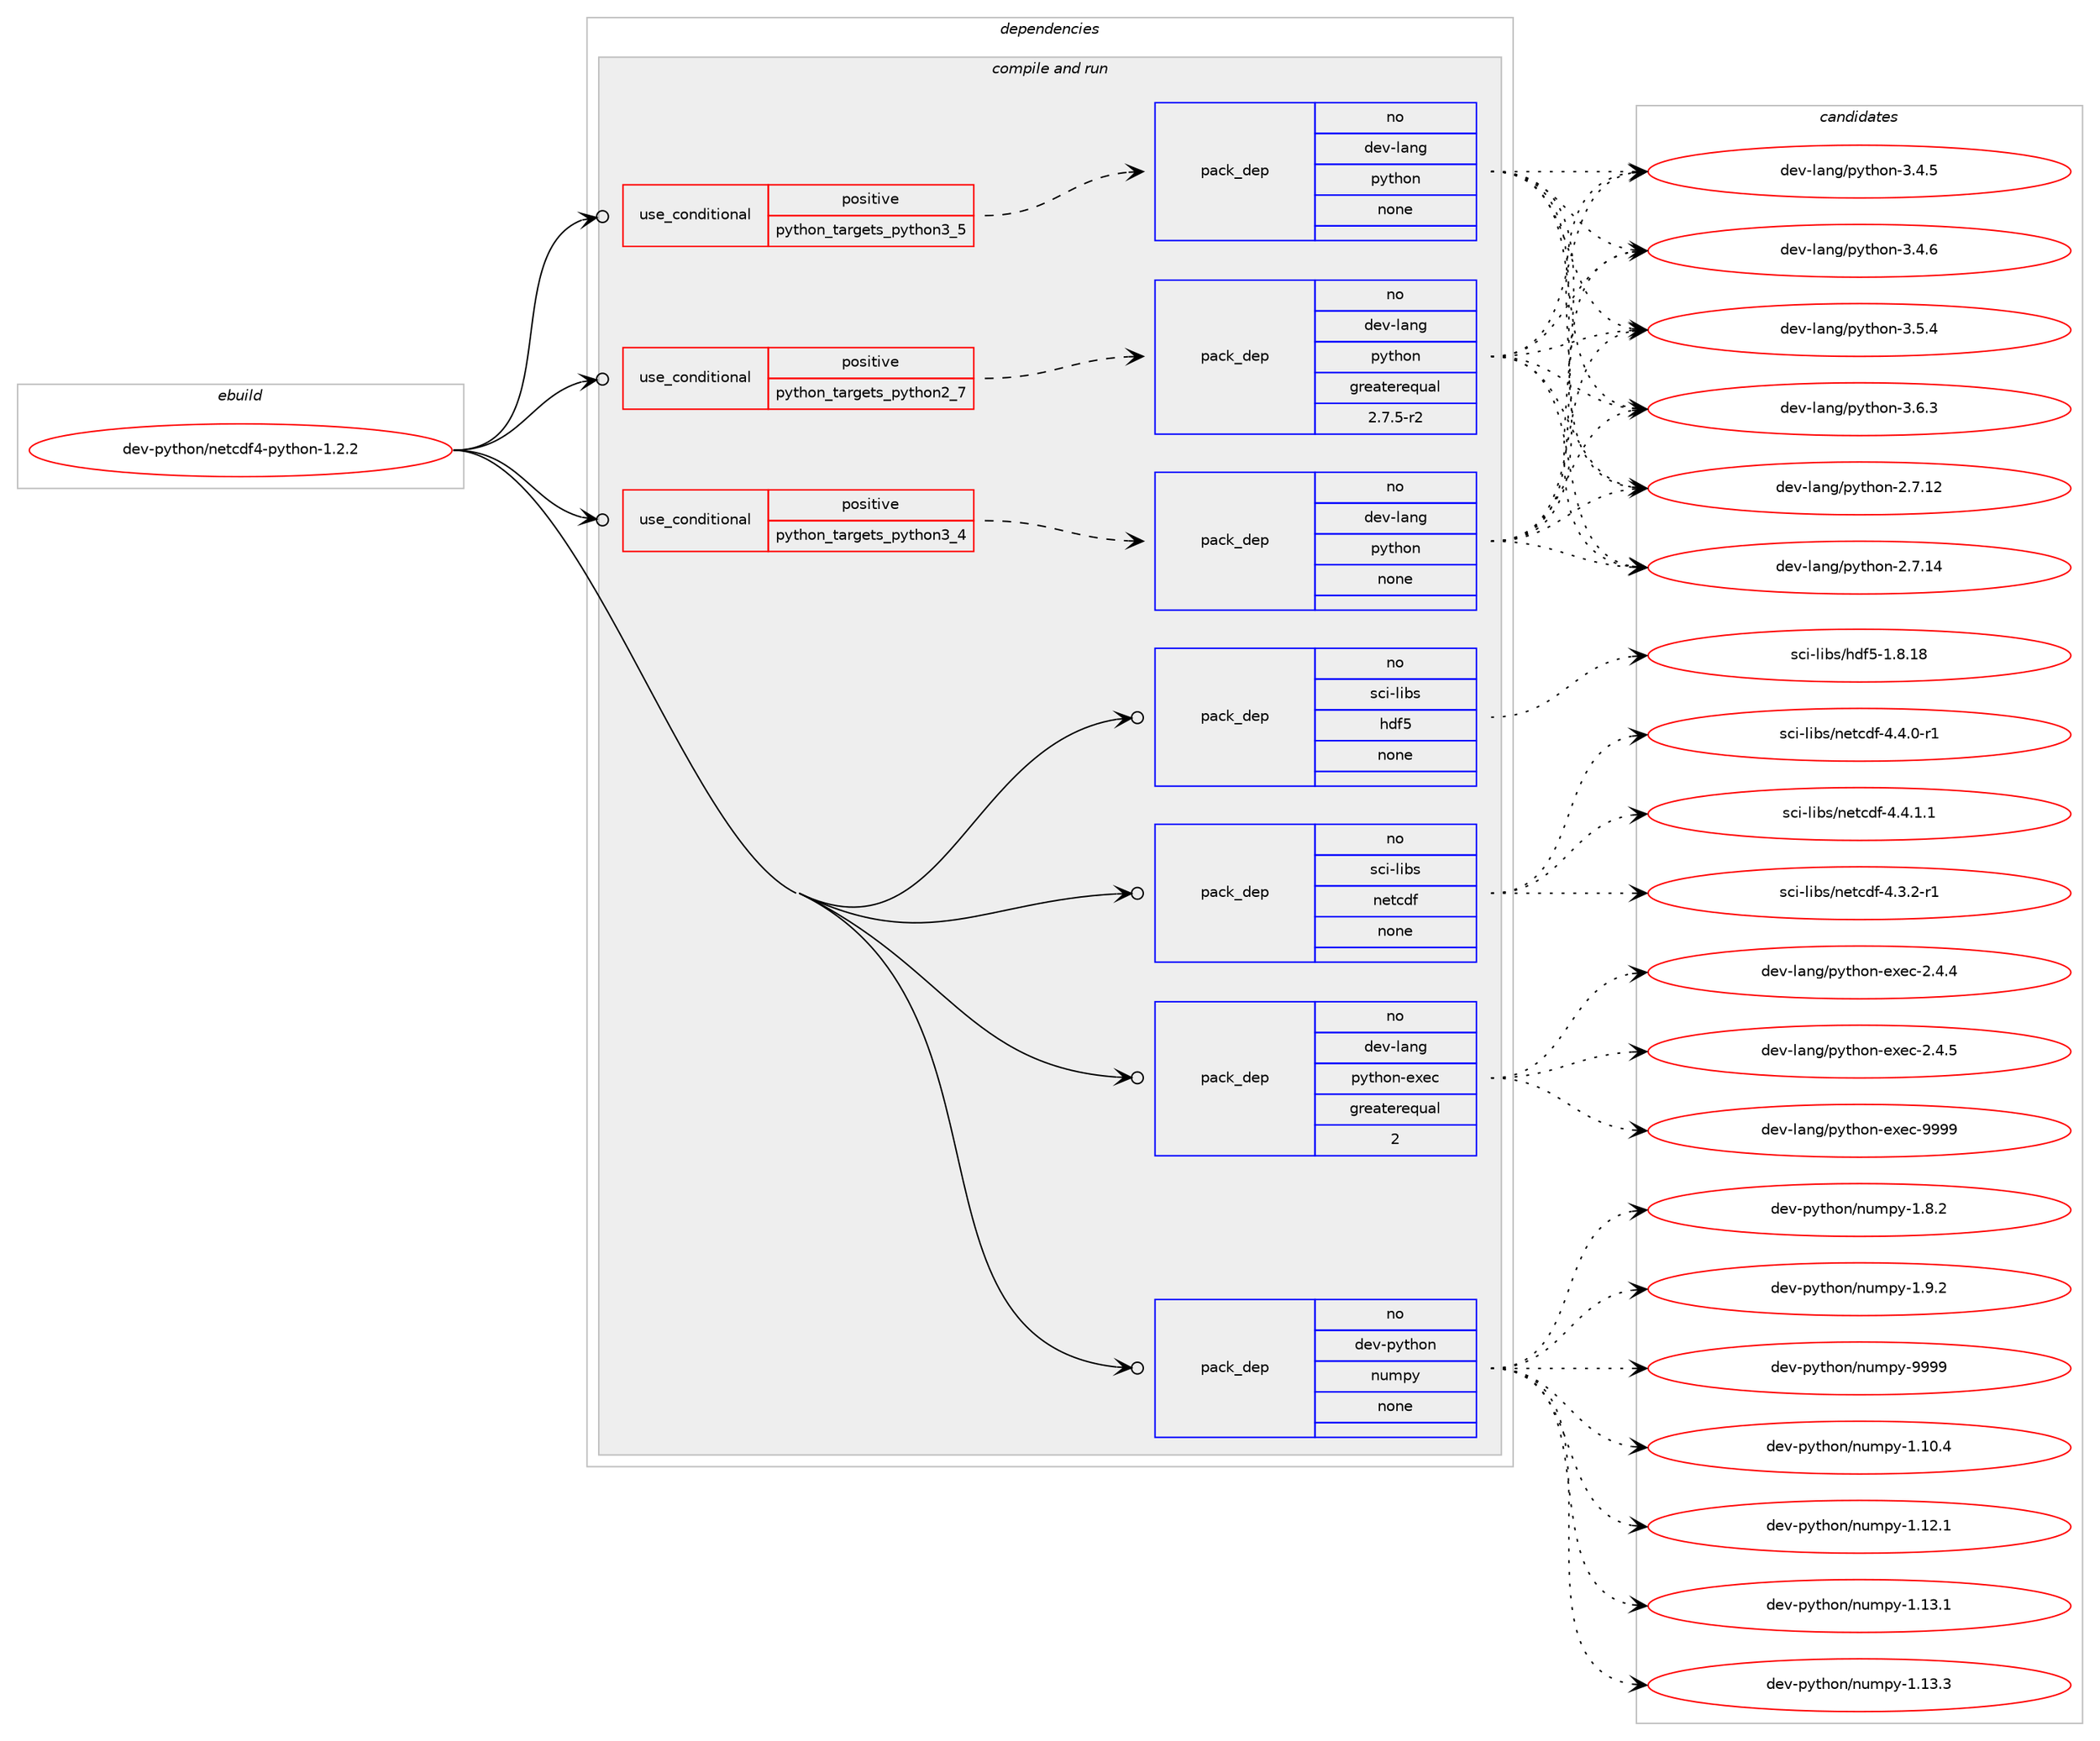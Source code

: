 digraph prolog {

# *************
# Graph options
# *************

newrank=true;
concentrate=true;
compound=true;
graph [rankdir=LR,fontname=Helvetica,fontsize=10,ranksep=1.5];#, ranksep=2.5, nodesep=0.2];
edge  [arrowhead=vee];
node  [fontname=Helvetica,fontsize=10];

# **********
# The ebuild
# **********

subgraph cluster_leftcol {
color=gray;
rank=same;
label=<<i>ebuild</i>>;
id [label="dev-python/netcdf4-python-1.2.2", color=red, width=4, href="../dev-python/netcdf4-python-1.2.2.svg"];
}

# ****************
# The dependencies
# ****************

subgraph cluster_midcol {
color=gray;
label=<<i>dependencies</i>>;
subgraph cluster_compile {
fillcolor="#eeeeee";
style=filled;
label=<<i>compile</i>>;
}
subgraph cluster_compileandrun {
fillcolor="#eeeeee";
style=filled;
label=<<i>compile and run</i>>;
subgraph cond35982 {
dependency167743 [label=<<TABLE BORDER="0" CELLBORDER="1" CELLSPACING="0" CELLPADDING="4"><TR><TD ROWSPAN="3" CELLPADDING="10">use_conditional</TD></TR><TR><TD>positive</TD></TR><TR><TD>python_targets_python2_7</TD></TR></TABLE>>, shape=none, color=red];
subgraph pack127906 {
dependency167744 [label=<<TABLE BORDER="0" CELLBORDER="1" CELLSPACING="0" CELLPADDING="4" WIDTH="220"><TR><TD ROWSPAN="6" CELLPADDING="30">pack_dep</TD></TR><TR><TD WIDTH="110">no</TD></TR><TR><TD>dev-lang</TD></TR><TR><TD>python</TD></TR><TR><TD>greaterequal</TD></TR><TR><TD>2.7.5-r2</TD></TR></TABLE>>, shape=none, color=blue];
}
dependency167743:e -> dependency167744:w [weight=20,style="dashed",arrowhead="vee"];
}
id:e -> dependency167743:w [weight=20,style="solid",arrowhead="odotvee"];
subgraph cond35983 {
dependency167745 [label=<<TABLE BORDER="0" CELLBORDER="1" CELLSPACING="0" CELLPADDING="4"><TR><TD ROWSPAN="3" CELLPADDING="10">use_conditional</TD></TR><TR><TD>positive</TD></TR><TR><TD>python_targets_python3_4</TD></TR></TABLE>>, shape=none, color=red];
subgraph pack127907 {
dependency167746 [label=<<TABLE BORDER="0" CELLBORDER="1" CELLSPACING="0" CELLPADDING="4" WIDTH="220"><TR><TD ROWSPAN="6" CELLPADDING="30">pack_dep</TD></TR><TR><TD WIDTH="110">no</TD></TR><TR><TD>dev-lang</TD></TR><TR><TD>python</TD></TR><TR><TD>none</TD></TR><TR><TD></TD></TR></TABLE>>, shape=none, color=blue];
}
dependency167745:e -> dependency167746:w [weight=20,style="dashed",arrowhead="vee"];
}
id:e -> dependency167745:w [weight=20,style="solid",arrowhead="odotvee"];
subgraph cond35984 {
dependency167747 [label=<<TABLE BORDER="0" CELLBORDER="1" CELLSPACING="0" CELLPADDING="4"><TR><TD ROWSPAN="3" CELLPADDING="10">use_conditional</TD></TR><TR><TD>positive</TD></TR><TR><TD>python_targets_python3_5</TD></TR></TABLE>>, shape=none, color=red];
subgraph pack127908 {
dependency167748 [label=<<TABLE BORDER="0" CELLBORDER="1" CELLSPACING="0" CELLPADDING="4" WIDTH="220"><TR><TD ROWSPAN="6" CELLPADDING="30">pack_dep</TD></TR><TR><TD WIDTH="110">no</TD></TR><TR><TD>dev-lang</TD></TR><TR><TD>python</TD></TR><TR><TD>none</TD></TR><TR><TD></TD></TR></TABLE>>, shape=none, color=blue];
}
dependency167747:e -> dependency167748:w [weight=20,style="dashed",arrowhead="vee"];
}
id:e -> dependency167747:w [weight=20,style="solid",arrowhead="odotvee"];
subgraph pack127909 {
dependency167749 [label=<<TABLE BORDER="0" CELLBORDER="1" CELLSPACING="0" CELLPADDING="4" WIDTH="220"><TR><TD ROWSPAN="6" CELLPADDING="30">pack_dep</TD></TR><TR><TD WIDTH="110">no</TD></TR><TR><TD>dev-lang</TD></TR><TR><TD>python-exec</TD></TR><TR><TD>greaterequal</TD></TR><TR><TD>2</TD></TR></TABLE>>, shape=none, color=blue];
}
id:e -> dependency167749:w [weight=20,style="solid",arrowhead="odotvee"];
subgraph pack127910 {
dependency167750 [label=<<TABLE BORDER="0" CELLBORDER="1" CELLSPACING="0" CELLPADDING="4" WIDTH="220"><TR><TD ROWSPAN="6" CELLPADDING="30">pack_dep</TD></TR><TR><TD WIDTH="110">no</TD></TR><TR><TD>dev-python</TD></TR><TR><TD>numpy</TD></TR><TR><TD>none</TD></TR><TR><TD></TD></TR></TABLE>>, shape=none, color=blue];
}
id:e -> dependency167750:w [weight=20,style="solid",arrowhead="odotvee"];
subgraph pack127911 {
dependency167751 [label=<<TABLE BORDER="0" CELLBORDER="1" CELLSPACING="0" CELLPADDING="4" WIDTH="220"><TR><TD ROWSPAN="6" CELLPADDING="30">pack_dep</TD></TR><TR><TD WIDTH="110">no</TD></TR><TR><TD>sci-libs</TD></TR><TR><TD>hdf5</TD></TR><TR><TD>none</TD></TR><TR><TD></TD></TR></TABLE>>, shape=none, color=blue];
}
id:e -> dependency167751:w [weight=20,style="solid",arrowhead="odotvee"];
subgraph pack127912 {
dependency167752 [label=<<TABLE BORDER="0" CELLBORDER="1" CELLSPACING="0" CELLPADDING="4" WIDTH="220"><TR><TD ROWSPAN="6" CELLPADDING="30">pack_dep</TD></TR><TR><TD WIDTH="110">no</TD></TR><TR><TD>sci-libs</TD></TR><TR><TD>netcdf</TD></TR><TR><TD>none</TD></TR><TR><TD></TD></TR></TABLE>>, shape=none, color=blue];
}
id:e -> dependency167752:w [weight=20,style="solid",arrowhead="odotvee"];
}
subgraph cluster_run {
fillcolor="#eeeeee";
style=filled;
label=<<i>run</i>>;
}
}

# **************
# The candidates
# **************

subgraph cluster_choices {
rank=same;
color=gray;
label=<<i>candidates</i>>;

subgraph choice127906 {
color=black;
nodesep=1;
choice10010111845108971101034711212111610411111045504655464950 [label="dev-lang/python-2.7.12", color=red, width=4,href="../dev-lang/python-2.7.12.svg"];
choice10010111845108971101034711212111610411111045504655464952 [label="dev-lang/python-2.7.14", color=red, width=4,href="../dev-lang/python-2.7.14.svg"];
choice100101118451089711010347112121116104111110455146524653 [label="dev-lang/python-3.4.5", color=red, width=4,href="../dev-lang/python-3.4.5.svg"];
choice100101118451089711010347112121116104111110455146524654 [label="dev-lang/python-3.4.6", color=red, width=4,href="../dev-lang/python-3.4.6.svg"];
choice100101118451089711010347112121116104111110455146534652 [label="dev-lang/python-3.5.4", color=red, width=4,href="../dev-lang/python-3.5.4.svg"];
choice100101118451089711010347112121116104111110455146544651 [label="dev-lang/python-3.6.3", color=red, width=4,href="../dev-lang/python-3.6.3.svg"];
dependency167744:e -> choice10010111845108971101034711212111610411111045504655464950:w [style=dotted,weight="100"];
dependency167744:e -> choice10010111845108971101034711212111610411111045504655464952:w [style=dotted,weight="100"];
dependency167744:e -> choice100101118451089711010347112121116104111110455146524653:w [style=dotted,weight="100"];
dependency167744:e -> choice100101118451089711010347112121116104111110455146524654:w [style=dotted,weight="100"];
dependency167744:e -> choice100101118451089711010347112121116104111110455146534652:w [style=dotted,weight="100"];
dependency167744:e -> choice100101118451089711010347112121116104111110455146544651:w [style=dotted,weight="100"];
}
subgraph choice127907 {
color=black;
nodesep=1;
choice10010111845108971101034711212111610411111045504655464950 [label="dev-lang/python-2.7.12", color=red, width=4,href="../dev-lang/python-2.7.12.svg"];
choice10010111845108971101034711212111610411111045504655464952 [label="dev-lang/python-2.7.14", color=red, width=4,href="../dev-lang/python-2.7.14.svg"];
choice100101118451089711010347112121116104111110455146524653 [label="dev-lang/python-3.4.5", color=red, width=4,href="../dev-lang/python-3.4.5.svg"];
choice100101118451089711010347112121116104111110455146524654 [label="dev-lang/python-3.4.6", color=red, width=4,href="../dev-lang/python-3.4.6.svg"];
choice100101118451089711010347112121116104111110455146534652 [label="dev-lang/python-3.5.4", color=red, width=4,href="../dev-lang/python-3.5.4.svg"];
choice100101118451089711010347112121116104111110455146544651 [label="dev-lang/python-3.6.3", color=red, width=4,href="../dev-lang/python-3.6.3.svg"];
dependency167746:e -> choice10010111845108971101034711212111610411111045504655464950:w [style=dotted,weight="100"];
dependency167746:e -> choice10010111845108971101034711212111610411111045504655464952:w [style=dotted,weight="100"];
dependency167746:e -> choice100101118451089711010347112121116104111110455146524653:w [style=dotted,weight="100"];
dependency167746:e -> choice100101118451089711010347112121116104111110455146524654:w [style=dotted,weight="100"];
dependency167746:e -> choice100101118451089711010347112121116104111110455146534652:w [style=dotted,weight="100"];
dependency167746:e -> choice100101118451089711010347112121116104111110455146544651:w [style=dotted,weight="100"];
}
subgraph choice127908 {
color=black;
nodesep=1;
choice10010111845108971101034711212111610411111045504655464950 [label="dev-lang/python-2.7.12", color=red, width=4,href="../dev-lang/python-2.7.12.svg"];
choice10010111845108971101034711212111610411111045504655464952 [label="dev-lang/python-2.7.14", color=red, width=4,href="../dev-lang/python-2.7.14.svg"];
choice100101118451089711010347112121116104111110455146524653 [label="dev-lang/python-3.4.5", color=red, width=4,href="../dev-lang/python-3.4.5.svg"];
choice100101118451089711010347112121116104111110455146524654 [label="dev-lang/python-3.4.6", color=red, width=4,href="../dev-lang/python-3.4.6.svg"];
choice100101118451089711010347112121116104111110455146534652 [label="dev-lang/python-3.5.4", color=red, width=4,href="../dev-lang/python-3.5.4.svg"];
choice100101118451089711010347112121116104111110455146544651 [label="dev-lang/python-3.6.3", color=red, width=4,href="../dev-lang/python-3.6.3.svg"];
dependency167748:e -> choice10010111845108971101034711212111610411111045504655464950:w [style=dotted,weight="100"];
dependency167748:e -> choice10010111845108971101034711212111610411111045504655464952:w [style=dotted,weight="100"];
dependency167748:e -> choice100101118451089711010347112121116104111110455146524653:w [style=dotted,weight="100"];
dependency167748:e -> choice100101118451089711010347112121116104111110455146524654:w [style=dotted,weight="100"];
dependency167748:e -> choice100101118451089711010347112121116104111110455146534652:w [style=dotted,weight="100"];
dependency167748:e -> choice100101118451089711010347112121116104111110455146544651:w [style=dotted,weight="100"];
}
subgraph choice127909 {
color=black;
nodesep=1;
choice1001011184510897110103471121211161041111104510112010199455046524652 [label="dev-lang/python-exec-2.4.4", color=red, width=4,href="../dev-lang/python-exec-2.4.4.svg"];
choice1001011184510897110103471121211161041111104510112010199455046524653 [label="dev-lang/python-exec-2.4.5", color=red, width=4,href="../dev-lang/python-exec-2.4.5.svg"];
choice10010111845108971101034711212111610411111045101120101994557575757 [label="dev-lang/python-exec-9999", color=red, width=4,href="../dev-lang/python-exec-9999.svg"];
dependency167749:e -> choice1001011184510897110103471121211161041111104510112010199455046524652:w [style=dotted,weight="100"];
dependency167749:e -> choice1001011184510897110103471121211161041111104510112010199455046524653:w [style=dotted,weight="100"];
dependency167749:e -> choice10010111845108971101034711212111610411111045101120101994557575757:w [style=dotted,weight="100"];
}
subgraph choice127910 {
color=black;
nodesep=1;
choice100101118451121211161041111104711011710911212145494649484652 [label="dev-python/numpy-1.10.4", color=red, width=4,href="../dev-python/numpy-1.10.4.svg"];
choice100101118451121211161041111104711011710911212145494649504649 [label="dev-python/numpy-1.12.1", color=red, width=4,href="../dev-python/numpy-1.12.1.svg"];
choice100101118451121211161041111104711011710911212145494649514649 [label="dev-python/numpy-1.13.1", color=red, width=4,href="../dev-python/numpy-1.13.1.svg"];
choice100101118451121211161041111104711011710911212145494649514651 [label="dev-python/numpy-1.13.3", color=red, width=4,href="../dev-python/numpy-1.13.3.svg"];
choice1001011184511212111610411111047110117109112121454946564650 [label="dev-python/numpy-1.8.2", color=red, width=4,href="../dev-python/numpy-1.8.2.svg"];
choice1001011184511212111610411111047110117109112121454946574650 [label="dev-python/numpy-1.9.2", color=red, width=4,href="../dev-python/numpy-1.9.2.svg"];
choice10010111845112121116104111110471101171091121214557575757 [label="dev-python/numpy-9999", color=red, width=4,href="../dev-python/numpy-9999.svg"];
dependency167750:e -> choice100101118451121211161041111104711011710911212145494649484652:w [style=dotted,weight="100"];
dependency167750:e -> choice100101118451121211161041111104711011710911212145494649504649:w [style=dotted,weight="100"];
dependency167750:e -> choice100101118451121211161041111104711011710911212145494649514649:w [style=dotted,weight="100"];
dependency167750:e -> choice100101118451121211161041111104711011710911212145494649514651:w [style=dotted,weight="100"];
dependency167750:e -> choice1001011184511212111610411111047110117109112121454946564650:w [style=dotted,weight="100"];
dependency167750:e -> choice1001011184511212111610411111047110117109112121454946574650:w [style=dotted,weight="100"];
dependency167750:e -> choice10010111845112121116104111110471101171091121214557575757:w [style=dotted,weight="100"];
}
subgraph choice127911 {
color=black;
nodesep=1;
choice115991054510810598115471041001025345494656464956 [label="sci-libs/hdf5-1.8.18", color=red, width=4,href="../sci-libs/hdf5-1.8.18.svg"];
dependency167751:e -> choice115991054510810598115471041001025345494656464956:w [style=dotted,weight="100"];
}
subgraph choice127912 {
color=black;
nodesep=1;
choice11599105451081059811547110101116991001024552465146504511449 [label="sci-libs/netcdf-4.3.2-r1", color=red, width=4,href="../sci-libs/netcdf-4.3.2-r1.svg"];
choice11599105451081059811547110101116991001024552465246484511449 [label="sci-libs/netcdf-4.4.0-r1", color=red, width=4,href="../sci-libs/netcdf-4.4.0-r1.svg"];
choice11599105451081059811547110101116991001024552465246494649 [label="sci-libs/netcdf-4.4.1.1", color=red, width=4,href="../sci-libs/netcdf-4.4.1.1.svg"];
dependency167752:e -> choice11599105451081059811547110101116991001024552465146504511449:w [style=dotted,weight="100"];
dependency167752:e -> choice11599105451081059811547110101116991001024552465246484511449:w [style=dotted,weight="100"];
dependency167752:e -> choice11599105451081059811547110101116991001024552465246494649:w [style=dotted,weight="100"];
}
}

}
